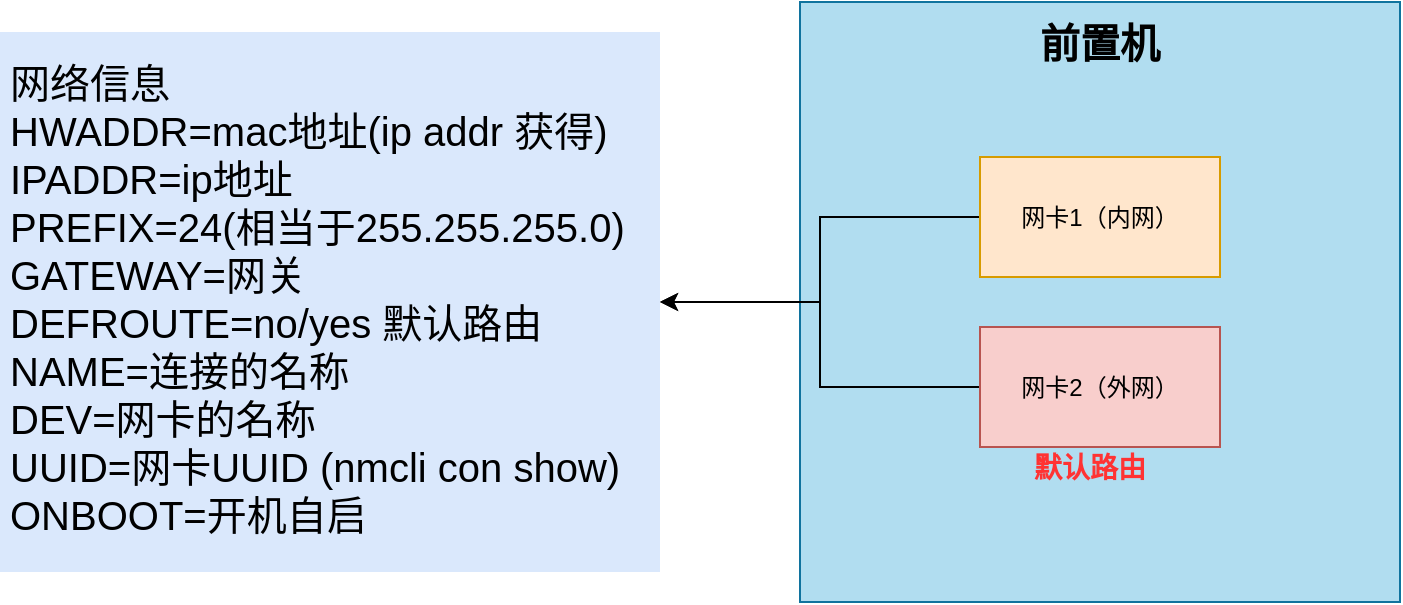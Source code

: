 <mxfile version="14.5.8" type="github">
  <diagram name="Page-1" id="55a83fd1-7818-8e21-69c5-c3457e3827bb">
    <mxGraphModel dx="1185" dy="633" grid="1" gridSize="10" guides="1" tooltips="1" connect="1" arrows="1" fold="1" page="1" pageScale="1" pageWidth="1100" pageHeight="850" background="#ffffff" math="0" shadow="0">
      <root>
        <mxCell id="0" />
        <mxCell id="1" parent="0" />
        <mxCell id="OW-OnKmBLtCe5L21IfXJ-6" value="" style="whiteSpace=wrap;html=1;aspect=fixed;fillColor=#b1ddf0;strokeColor=#10739e;" vertex="1" parent="1">
          <mxGeometry x="470" y="310" width="300" height="300" as="geometry" />
        </mxCell>
        <mxCell id="OW-OnKmBLtCe5L21IfXJ-12" style="edgeStyle=orthogonalEdgeStyle;rounded=0;orthogonalLoop=1;jettySize=auto;html=1;exitX=0;exitY=0.5;exitDx=0;exitDy=0;entryX=1;entryY=0.5;entryDx=0;entryDy=0;fontSize=20;" edge="1" parent="1" source="OW-OnKmBLtCe5L21IfXJ-7" target="OW-OnKmBLtCe5L21IfXJ-11">
          <mxGeometry relative="1" as="geometry" />
        </mxCell>
        <mxCell id="OW-OnKmBLtCe5L21IfXJ-7" value="网卡1（内网）" style="rounded=0;whiteSpace=wrap;html=1;fillColor=#ffe6cc;strokeColor=#d79b00;" vertex="1" parent="1">
          <mxGeometry x="560" y="387.5" width="120" height="60" as="geometry" />
        </mxCell>
        <mxCell id="OW-OnKmBLtCe5L21IfXJ-13" style="edgeStyle=orthogonalEdgeStyle;rounded=0;orthogonalLoop=1;jettySize=auto;html=1;exitX=0;exitY=0.5;exitDx=0;exitDy=0;entryX=1;entryY=0.5;entryDx=0;entryDy=0;fontSize=20;" edge="1" parent="1" source="OW-OnKmBLtCe5L21IfXJ-8" target="OW-OnKmBLtCe5L21IfXJ-11">
          <mxGeometry relative="1" as="geometry" />
        </mxCell>
        <mxCell id="OW-OnKmBLtCe5L21IfXJ-8" value="网卡2（外网）" style="rounded=0;whiteSpace=wrap;html=1;fillColor=#f8cecc;strokeColor=#b85450;" vertex="1" parent="1">
          <mxGeometry x="560" y="472.5" width="120" height="60" as="geometry" />
        </mxCell>
        <mxCell id="OW-OnKmBLtCe5L21IfXJ-9" value="前置机" style="text;html=1;strokeColor=none;fillColor=none;align=center;verticalAlign=middle;whiteSpace=wrap;rounded=0;fontSize=20;fontStyle=1" vertex="1" parent="1">
          <mxGeometry x="560" y="320" width="120" height="20" as="geometry" />
        </mxCell>
        <mxCell id="OW-OnKmBLtCe5L21IfXJ-11" value="&lt;br&gt;网络信息&lt;br&gt;HWADDR=mac地址(ip addr&amp;nbsp;获得)&lt;br&gt;IPADDR=ip地址&lt;br&gt;PREFIX=24(相当于255.255.255.0)&lt;br&gt;GATEWAY=网关&lt;br&gt;DEFROUTE=no/yes&amp;nbsp;默认路由&lt;br&gt;NAME=连接的名称&lt;br&gt;DEV=网卡的名称&lt;br&gt;UUID=网卡UUID (nmcli con show)&lt;br&gt;ONBOOT=开机自启&lt;br&gt;" style="text;html=1;strokeColor=none;fillColor=#dae8fc;spacing=5;spacingTop=-20;whiteSpace=wrap;overflow=hidden;rounded=0;fontSize=20;" vertex="1" parent="1">
          <mxGeometry x="70" y="325" width="330" height="270" as="geometry" />
        </mxCell>
        <mxCell id="OW-OnKmBLtCe5L21IfXJ-14" value="默认路由" style="text;html=1;strokeColor=none;fillColor=none;align=center;verticalAlign=middle;whiteSpace=wrap;rounded=0;fontSize=14;fontColor=#FF3333;fontStyle=1" vertex="1" parent="1">
          <mxGeometry x="550" y="532.5" width="130" height="20" as="geometry" />
        </mxCell>
      </root>
    </mxGraphModel>
  </diagram>
</mxfile>
